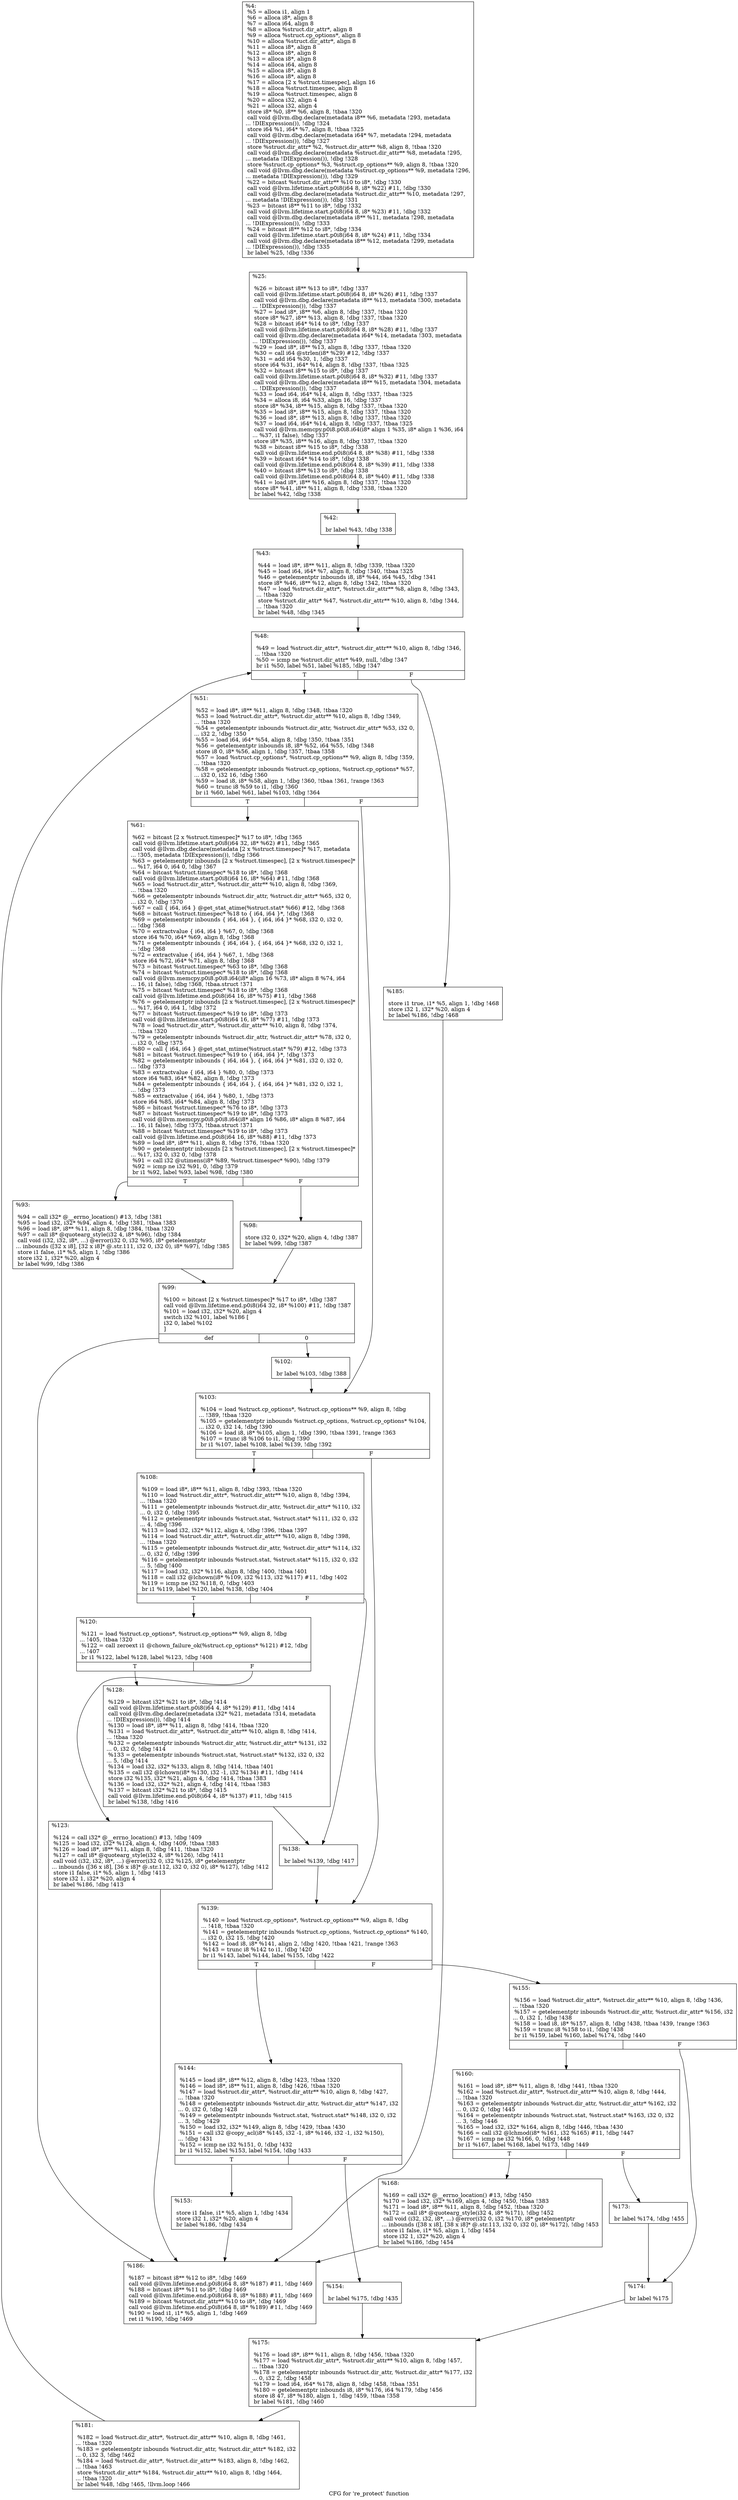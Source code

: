 digraph "CFG for 're_protect' function" {
	label="CFG for 're_protect' function";

	Node0x119d820 [shape=record,label="{%4:\l  %5 = alloca i1, align 1\l  %6 = alloca i8*, align 8\l  %7 = alloca i64, align 8\l  %8 = alloca %struct.dir_attr*, align 8\l  %9 = alloca %struct.cp_options*, align 8\l  %10 = alloca %struct.dir_attr*, align 8\l  %11 = alloca i8*, align 8\l  %12 = alloca i8*, align 8\l  %13 = alloca i8*, align 8\l  %14 = alloca i64, align 8\l  %15 = alloca i8*, align 8\l  %16 = alloca i8*, align 8\l  %17 = alloca [2 x %struct.timespec], align 16\l  %18 = alloca %struct.timespec, align 8\l  %19 = alloca %struct.timespec, align 8\l  %20 = alloca i32, align 4\l  %21 = alloca i32, align 4\l  store i8* %0, i8** %6, align 8, !tbaa !320\l  call void @llvm.dbg.declare(metadata i8** %6, metadata !293, metadata\l... !DIExpression()), !dbg !324\l  store i64 %1, i64* %7, align 8, !tbaa !325\l  call void @llvm.dbg.declare(metadata i64* %7, metadata !294, metadata\l... !DIExpression()), !dbg !327\l  store %struct.dir_attr* %2, %struct.dir_attr** %8, align 8, !tbaa !320\l  call void @llvm.dbg.declare(metadata %struct.dir_attr** %8, metadata !295,\l... metadata !DIExpression()), !dbg !328\l  store %struct.cp_options* %3, %struct.cp_options** %9, align 8, !tbaa !320\l  call void @llvm.dbg.declare(metadata %struct.cp_options** %9, metadata !296,\l... metadata !DIExpression()), !dbg !329\l  %22 = bitcast %struct.dir_attr** %10 to i8*, !dbg !330\l  call void @llvm.lifetime.start.p0i8(i64 8, i8* %22) #11, !dbg !330\l  call void @llvm.dbg.declare(metadata %struct.dir_attr** %10, metadata !297,\l... metadata !DIExpression()), !dbg !331\l  %23 = bitcast i8** %11 to i8*, !dbg !332\l  call void @llvm.lifetime.start.p0i8(i64 8, i8* %23) #11, !dbg !332\l  call void @llvm.dbg.declare(metadata i8** %11, metadata !298, metadata\l... !DIExpression()), !dbg !333\l  %24 = bitcast i8** %12 to i8*, !dbg !334\l  call void @llvm.lifetime.start.p0i8(i64 8, i8* %24) #11, !dbg !334\l  call void @llvm.dbg.declare(metadata i8** %12, metadata !299, metadata\l... !DIExpression()), !dbg !335\l  br label %25, !dbg !336\l}"];
	Node0x119d820 -> Node0x119da20;
	Node0x119da20 [shape=record,label="{%25:\l\l  %26 = bitcast i8** %13 to i8*, !dbg !337\l  call void @llvm.lifetime.start.p0i8(i64 8, i8* %26) #11, !dbg !337\l  call void @llvm.dbg.declare(metadata i8** %13, metadata !300, metadata\l... !DIExpression()), !dbg !337\l  %27 = load i8*, i8** %6, align 8, !dbg !337, !tbaa !320\l  store i8* %27, i8** %13, align 8, !dbg !337, !tbaa !320\l  %28 = bitcast i64* %14 to i8*, !dbg !337\l  call void @llvm.lifetime.start.p0i8(i64 8, i8* %28) #11, !dbg !337\l  call void @llvm.dbg.declare(metadata i64* %14, metadata !303, metadata\l... !DIExpression()), !dbg !337\l  %29 = load i8*, i8** %13, align 8, !dbg !337, !tbaa !320\l  %30 = call i64 @strlen(i8* %29) #12, !dbg !337\l  %31 = add i64 %30, 1, !dbg !337\l  store i64 %31, i64* %14, align 8, !dbg !337, !tbaa !325\l  %32 = bitcast i8** %15 to i8*, !dbg !337\l  call void @llvm.lifetime.start.p0i8(i64 8, i8* %32) #11, !dbg !337\l  call void @llvm.dbg.declare(metadata i8** %15, metadata !304, metadata\l... !DIExpression()), !dbg !337\l  %33 = load i64, i64* %14, align 8, !dbg !337, !tbaa !325\l  %34 = alloca i8, i64 %33, align 16, !dbg !337\l  store i8* %34, i8** %15, align 8, !dbg !337, !tbaa !320\l  %35 = load i8*, i8** %15, align 8, !dbg !337, !tbaa !320\l  %36 = load i8*, i8** %13, align 8, !dbg !337, !tbaa !320\l  %37 = load i64, i64* %14, align 8, !dbg !337, !tbaa !325\l  call void @llvm.memcpy.p0i8.p0i8.i64(i8* align 1 %35, i8* align 1 %36, i64\l... %37, i1 false), !dbg !337\l  store i8* %35, i8** %16, align 8, !dbg !337, !tbaa !320\l  %38 = bitcast i8** %15 to i8*, !dbg !338\l  call void @llvm.lifetime.end.p0i8(i64 8, i8* %38) #11, !dbg !338\l  %39 = bitcast i64* %14 to i8*, !dbg !338\l  call void @llvm.lifetime.end.p0i8(i64 8, i8* %39) #11, !dbg !338\l  %40 = bitcast i8** %13 to i8*, !dbg !338\l  call void @llvm.lifetime.end.p0i8(i64 8, i8* %40) #11, !dbg !338\l  %41 = load i8*, i8** %16, align 8, !dbg !337, !tbaa !320\l  store i8* %41, i8** %11, align 8, !dbg !338, !tbaa !320\l  br label %42, !dbg !338\l}"];
	Node0x119da20 -> Node0x119da70;
	Node0x119da70 [shape=record,label="{%42:\l\l  br label %43, !dbg !338\l}"];
	Node0x119da70 -> Node0x119dac0;
	Node0x119dac0 [shape=record,label="{%43:\l\l  %44 = load i8*, i8** %11, align 8, !dbg !339, !tbaa !320\l  %45 = load i64, i64* %7, align 8, !dbg !340, !tbaa !325\l  %46 = getelementptr inbounds i8, i8* %44, i64 %45, !dbg !341\l  store i8* %46, i8** %12, align 8, !dbg !342, !tbaa !320\l  %47 = load %struct.dir_attr*, %struct.dir_attr** %8, align 8, !dbg !343,\l... !tbaa !320\l  store %struct.dir_attr* %47, %struct.dir_attr** %10, align 8, !dbg !344,\l... !tbaa !320\l  br label %48, !dbg !345\l}"];
	Node0x119dac0 -> Node0x119db10;
	Node0x119db10 [shape=record,label="{%48:\l\l  %49 = load %struct.dir_attr*, %struct.dir_attr** %10, align 8, !dbg !346,\l... !tbaa !320\l  %50 = icmp ne %struct.dir_attr* %49, null, !dbg !347\l  br i1 %50, label %51, label %185, !dbg !347\l|{<s0>T|<s1>F}}"];
	Node0x119db10:s0 -> Node0x119db60;
	Node0x119db10:s1 -> Node0x119e290;
	Node0x119db60 [shape=record,label="{%51:\l\l  %52 = load i8*, i8** %11, align 8, !dbg !348, !tbaa !320\l  %53 = load %struct.dir_attr*, %struct.dir_attr** %10, align 8, !dbg !349,\l... !tbaa !320\l  %54 = getelementptr inbounds %struct.dir_attr, %struct.dir_attr* %53, i32 0,\l... i32 2, !dbg !350\l  %55 = load i64, i64* %54, align 8, !dbg !350, !tbaa !351\l  %56 = getelementptr inbounds i8, i8* %52, i64 %55, !dbg !348\l  store i8 0, i8* %56, align 1, !dbg !357, !tbaa !358\l  %57 = load %struct.cp_options*, %struct.cp_options** %9, align 8, !dbg !359,\l... !tbaa !320\l  %58 = getelementptr inbounds %struct.cp_options, %struct.cp_options* %57,\l... i32 0, i32 16, !dbg !360\l  %59 = load i8, i8* %58, align 1, !dbg !360, !tbaa !361, !range !363\l  %60 = trunc i8 %59 to i1, !dbg !360\l  br i1 %60, label %61, label %103, !dbg !364\l|{<s0>T|<s1>F}}"];
	Node0x119db60:s0 -> Node0x119dbb0;
	Node0x119db60:s1 -> Node0x119dd40;
	Node0x119dbb0 [shape=record,label="{%61:\l\l  %62 = bitcast [2 x %struct.timespec]* %17 to i8*, !dbg !365\l  call void @llvm.lifetime.start.p0i8(i64 32, i8* %62) #11, !dbg !365\l  call void @llvm.dbg.declare(metadata [2 x %struct.timespec]* %17, metadata\l... !305, metadata !DIExpression()), !dbg !366\l  %63 = getelementptr inbounds [2 x %struct.timespec], [2 x %struct.timespec]*\l... %17, i64 0, i64 0, !dbg !367\l  %64 = bitcast %struct.timespec* %18 to i8*, !dbg !368\l  call void @llvm.lifetime.start.p0i8(i64 16, i8* %64) #11, !dbg !368\l  %65 = load %struct.dir_attr*, %struct.dir_attr** %10, align 8, !dbg !369,\l... !tbaa !320\l  %66 = getelementptr inbounds %struct.dir_attr, %struct.dir_attr* %65, i32 0,\l... i32 0, !dbg !370\l  %67 = call \{ i64, i64 \} @get_stat_atime(%struct.stat* %66) #12, !dbg !368\l  %68 = bitcast %struct.timespec* %18 to \{ i64, i64 \}*, !dbg !368\l  %69 = getelementptr inbounds \{ i64, i64 \}, \{ i64, i64 \}* %68, i32 0, i32 0,\l... !dbg !368\l  %70 = extractvalue \{ i64, i64 \} %67, 0, !dbg !368\l  store i64 %70, i64* %69, align 8, !dbg !368\l  %71 = getelementptr inbounds \{ i64, i64 \}, \{ i64, i64 \}* %68, i32 0, i32 1,\l... !dbg !368\l  %72 = extractvalue \{ i64, i64 \} %67, 1, !dbg !368\l  store i64 %72, i64* %71, align 8, !dbg !368\l  %73 = bitcast %struct.timespec* %63 to i8*, !dbg !368\l  %74 = bitcast %struct.timespec* %18 to i8*, !dbg !368\l  call void @llvm.memcpy.p0i8.p0i8.i64(i8* align 16 %73, i8* align 8 %74, i64\l... 16, i1 false), !dbg !368, !tbaa.struct !371\l  %75 = bitcast %struct.timespec* %18 to i8*, !dbg !368\l  call void @llvm.lifetime.end.p0i8(i64 16, i8* %75) #11, !dbg !368\l  %76 = getelementptr inbounds [2 x %struct.timespec], [2 x %struct.timespec]*\l... %17, i64 0, i64 1, !dbg !372\l  %77 = bitcast %struct.timespec* %19 to i8*, !dbg !373\l  call void @llvm.lifetime.start.p0i8(i64 16, i8* %77) #11, !dbg !373\l  %78 = load %struct.dir_attr*, %struct.dir_attr** %10, align 8, !dbg !374,\l... !tbaa !320\l  %79 = getelementptr inbounds %struct.dir_attr, %struct.dir_attr* %78, i32 0,\l... i32 0, !dbg !375\l  %80 = call \{ i64, i64 \} @get_stat_mtime(%struct.stat* %79) #12, !dbg !373\l  %81 = bitcast %struct.timespec* %19 to \{ i64, i64 \}*, !dbg !373\l  %82 = getelementptr inbounds \{ i64, i64 \}, \{ i64, i64 \}* %81, i32 0, i32 0,\l... !dbg !373\l  %83 = extractvalue \{ i64, i64 \} %80, 0, !dbg !373\l  store i64 %83, i64* %82, align 8, !dbg !373\l  %84 = getelementptr inbounds \{ i64, i64 \}, \{ i64, i64 \}* %81, i32 0, i32 1,\l... !dbg !373\l  %85 = extractvalue \{ i64, i64 \} %80, 1, !dbg !373\l  store i64 %85, i64* %84, align 8, !dbg !373\l  %86 = bitcast %struct.timespec* %76 to i8*, !dbg !373\l  %87 = bitcast %struct.timespec* %19 to i8*, !dbg !373\l  call void @llvm.memcpy.p0i8.p0i8.i64(i8* align 16 %86, i8* align 8 %87, i64\l... 16, i1 false), !dbg !373, !tbaa.struct !371\l  %88 = bitcast %struct.timespec* %19 to i8*, !dbg !373\l  call void @llvm.lifetime.end.p0i8(i64 16, i8* %88) #11, !dbg !373\l  %89 = load i8*, i8** %11, align 8, !dbg !376, !tbaa !320\l  %90 = getelementptr inbounds [2 x %struct.timespec], [2 x %struct.timespec]*\l... %17, i32 0, i32 0, !dbg !378\l  %91 = call i32 @utimens(i8* %89, %struct.timespec* %90), !dbg !379\l  %92 = icmp ne i32 %91, 0, !dbg !379\l  br i1 %92, label %93, label %98, !dbg !380\l|{<s0>T|<s1>F}}"];
	Node0x119dbb0:s0 -> Node0x119dc00;
	Node0x119dbb0:s1 -> Node0x119dc50;
	Node0x119dc00 [shape=record,label="{%93:\l\l  %94 = call i32* @__errno_location() #13, !dbg !381\l  %95 = load i32, i32* %94, align 4, !dbg !381, !tbaa !383\l  %96 = load i8*, i8** %11, align 8, !dbg !384, !tbaa !320\l  %97 = call i8* @quotearg_style(i32 4, i8* %96), !dbg !384\l  call void (i32, i32, i8*, ...) @error(i32 0, i32 %95, i8* getelementptr\l... inbounds ([32 x i8], [32 x i8]* @.str.111, i32 0, i32 0), i8* %97), !dbg !385\l  store i1 false, i1* %5, align 1, !dbg !386\l  store i32 1, i32* %20, align 4\l  br label %99, !dbg !386\l}"];
	Node0x119dc00 -> Node0x119dca0;
	Node0x119dc50 [shape=record,label="{%98:\l\l  store i32 0, i32* %20, align 4, !dbg !387\l  br label %99, !dbg !387\l}"];
	Node0x119dc50 -> Node0x119dca0;
	Node0x119dca0 [shape=record,label="{%99:\l\l  %100 = bitcast [2 x %struct.timespec]* %17 to i8*, !dbg !387\l  call void @llvm.lifetime.end.p0i8(i64 32, i8* %100) #11, !dbg !387\l  %101 = load i32, i32* %20, align 4\l  switch i32 %101, label %186 [\l    i32 0, label %102\l  ]\l|{<s0>def|<s1>0}}"];
	Node0x119dca0:s0 -> Node0x119e2e0;
	Node0x119dca0:s1 -> Node0x119dcf0;
	Node0x119dcf0 [shape=record,label="{%102:\l\l  br label %103, !dbg !388\l}"];
	Node0x119dcf0 -> Node0x119dd40;
	Node0x119dd40 [shape=record,label="{%103:\l\l  %104 = load %struct.cp_options*, %struct.cp_options** %9, align 8, !dbg\l... !389, !tbaa !320\l  %105 = getelementptr inbounds %struct.cp_options, %struct.cp_options* %104,\l... i32 0, i32 14, !dbg !390\l  %106 = load i8, i8* %105, align 1, !dbg !390, !tbaa !391, !range !363\l  %107 = trunc i8 %106 to i1, !dbg !390\l  br i1 %107, label %108, label %139, !dbg !392\l|{<s0>T|<s1>F}}"];
	Node0x119dd40:s0 -> Node0x119dd90;
	Node0x119dd40:s1 -> Node0x119df20;
	Node0x119dd90 [shape=record,label="{%108:\l\l  %109 = load i8*, i8** %11, align 8, !dbg !393, !tbaa !320\l  %110 = load %struct.dir_attr*, %struct.dir_attr** %10, align 8, !dbg !394,\l... !tbaa !320\l  %111 = getelementptr inbounds %struct.dir_attr, %struct.dir_attr* %110, i32\l... 0, i32 0, !dbg !395\l  %112 = getelementptr inbounds %struct.stat, %struct.stat* %111, i32 0, i32\l... 4, !dbg !396\l  %113 = load i32, i32* %112, align 4, !dbg !396, !tbaa !397\l  %114 = load %struct.dir_attr*, %struct.dir_attr** %10, align 8, !dbg !398,\l... !tbaa !320\l  %115 = getelementptr inbounds %struct.dir_attr, %struct.dir_attr* %114, i32\l... 0, i32 0, !dbg !399\l  %116 = getelementptr inbounds %struct.stat, %struct.stat* %115, i32 0, i32\l... 5, !dbg !400\l  %117 = load i32, i32* %116, align 8, !dbg !400, !tbaa !401\l  %118 = call i32 @lchown(i8* %109, i32 %113, i32 %117) #11, !dbg !402\l  %119 = icmp ne i32 %118, 0, !dbg !403\l  br i1 %119, label %120, label %138, !dbg !404\l|{<s0>T|<s1>F}}"];
	Node0x119dd90:s0 -> Node0x119dde0;
	Node0x119dd90:s1 -> Node0x119ded0;
	Node0x119dde0 [shape=record,label="{%120:\l\l  %121 = load %struct.cp_options*, %struct.cp_options** %9, align 8, !dbg\l... !405, !tbaa !320\l  %122 = call zeroext i1 @chown_failure_ok(%struct.cp_options* %121) #12, !dbg\l... !407\l  br i1 %122, label %128, label %123, !dbg !408\l|{<s0>T|<s1>F}}"];
	Node0x119dde0:s0 -> Node0x119de80;
	Node0x119dde0:s1 -> Node0x119de30;
	Node0x119de30 [shape=record,label="{%123:\l\l  %124 = call i32* @__errno_location() #13, !dbg !409\l  %125 = load i32, i32* %124, align 4, !dbg !409, !tbaa !383\l  %126 = load i8*, i8** %11, align 8, !dbg !411, !tbaa !320\l  %127 = call i8* @quotearg_style(i32 4, i8* %126), !dbg !411\l  call void (i32, i32, i8*, ...) @error(i32 0, i32 %125, i8* getelementptr\l... inbounds ([36 x i8], [36 x i8]* @.str.112, i32 0, i32 0), i8* %127), !dbg !412\l  store i1 false, i1* %5, align 1, !dbg !413\l  store i32 1, i32* %20, align 4\l  br label %186, !dbg !413\l}"];
	Node0x119de30 -> Node0x119e2e0;
	Node0x119de80 [shape=record,label="{%128:\l\l  %129 = bitcast i32* %21 to i8*, !dbg !414\l  call void @llvm.lifetime.start.p0i8(i64 4, i8* %129) #11, !dbg !414\l  call void @llvm.dbg.declare(metadata i32* %21, metadata !314, metadata\l... !DIExpression()), !dbg !414\l  %130 = load i8*, i8** %11, align 8, !dbg !414, !tbaa !320\l  %131 = load %struct.dir_attr*, %struct.dir_attr** %10, align 8, !dbg !414,\l... !tbaa !320\l  %132 = getelementptr inbounds %struct.dir_attr, %struct.dir_attr* %131, i32\l... 0, i32 0, !dbg !414\l  %133 = getelementptr inbounds %struct.stat, %struct.stat* %132, i32 0, i32\l... 5, !dbg !414\l  %134 = load i32, i32* %133, align 8, !dbg !414, !tbaa !401\l  %135 = call i32 @lchown(i8* %130, i32 -1, i32 %134) #11, !dbg !414\l  store i32 %135, i32* %21, align 4, !dbg !414, !tbaa !383\l  %136 = load i32, i32* %21, align 4, !dbg !414, !tbaa !383\l  %137 = bitcast i32* %21 to i8*, !dbg !415\l  call void @llvm.lifetime.end.p0i8(i64 4, i8* %137) #11, !dbg !415\l  br label %138, !dbg !416\l}"];
	Node0x119de80 -> Node0x119ded0;
	Node0x119ded0 [shape=record,label="{%138:\l\l  br label %139, !dbg !417\l}"];
	Node0x119ded0 -> Node0x119df20;
	Node0x119df20 [shape=record,label="{%139:\l\l  %140 = load %struct.cp_options*, %struct.cp_options** %9, align 8, !dbg\l... !418, !tbaa !320\l  %141 = getelementptr inbounds %struct.cp_options, %struct.cp_options* %140,\l... i32 0, i32 15, !dbg !420\l  %142 = load i8, i8* %141, align 2, !dbg !420, !tbaa !421, !range !363\l  %143 = trunc i8 %142 to i1, !dbg !420\l  br i1 %143, label %144, label %155, !dbg !422\l|{<s0>T|<s1>F}}"];
	Node0x119df20:s0 -> Node0x119df70;
	Node0x119df20:s1 -> Node0x119e060;
	Node0x119df70 [shape=record,label="{%144:\l\l  %145 = load i8*, i8** %12, align 8, !dbg !423, !tbaa !320\l  %146 = load i8*, i8** %11, align 8, !dbg !426, !tbaa !320\l  %147 = load %struct.dir_attr*, %struct.dir_attr** %10, align 8, !dbg !427,\l... !tbaa !320\l  %148 = getelementptr inbounds %struct.dir_attr, %struct.dir_attr* %147, i32\l... 0, i32 0, !dbg !428\l  %149 = getelementptr inbounds %struct.stat, %struct.stat* %148, i32 0, i32\l... 3, !dbg !429\l  %150 = load i32, i32* %149, align 8, !dbg !429, !tbaa !430\l  %151 = call i32 @copy_acl(i8* %145, i32 -1, i8* %146, i32 -1, i32 %150),\l... !dbg !431\l  %152 = icmp ne i32 %151, 0, !dbg !432\l  br i1 %152, label %153, label %154, !dbg !433\l|{<s0>T|<s1>F}}"];
	Node0x119df70:s0 -> Node0x119dfc0;
	Node0x119df70:s1 -> Node0x119e010;
	Node0x119dfc0 [shape=record,label="{%153:\l\l  store i1 false, i1* %5, align 1, !dbg !434\l  store i32 1, i32* %20, align 4\l  br label %186, !dbg !434\l}"];
	Node0x119dfc0 -> Node0x119e2e0;
	Node0x119e010 [shape=record,label="{%154:\l\l  br label %175, !dbg !435\l}"];
	Node0x119e010 -> Node0x119e1f0;
	Node0x119e060 [shape=record,label="{%155:\l\l  %156 = load %struct.dir_attr*, %struct.dir_attr** %10, align 8, !dbg !436,\l... !tbaa !320\l  %157 = getelementptr inbounds %struct.dir_attr, %struct.dir_attr* %156, i32\l... 0, i32 1, !dbg !438\l  %158 = load i8, i8* %157, align 8, !dbg !438, !tbaa !439, !range !363\l  %159 = trunc i8 %158 to i1, !dbg !438\l  br i1 %159, label %160, label %174, !dbg !440\l|{<s0>T|<s1>F}}"];
	Node0x119e060:s0 -> Node0x119e0b0;
	Node0x119e060:s1 -> Node0x119e1a0;
	Node0x119e0b0 [shape=record,label="{%160:\l\l  %161 = load i8*, i8** %11, align 8, !dbg !441, !tbaa !320\l  %162 = load %struct.dir_attr*, %struct.dir_attr** %10, align 8, !dbg !444,\l... !tbaa !320\l  %163 = getelementptr inbounds %struct.dir_attr, %struct.dir_attr* %162, i32\l... 0, i32 0, !dbg !445\l  %164 = getelementptr inbounds %struct.stat, %struct.stat* %163, i32 0, i32\l... 3, !dbg !446\l  %165 = load i32, i32* %164, align 8, !dbg !446, !tbaa !430\l  %166 = call i32 @lchmod(i8* %161, i32 %165) #11, !dbg !447\l  %167 = icmp ne i32 %166, 0, !dbg !448\l  br i1 %167, label %168, label %173, !dbg !449\l|{<s0>T|<s1>F}}"];
	Node0x119e0b0:s0 -> Node0x119e100;
	Node0x119e0b0:s1 -> Node0x119e150;
	Node0x119e100 [shape=record,label="{%168:\l\l  %169 = call i32* @__errno_location() #13, !dbg !450\l  %170 = load i32, i32* %169, align 4, !dbg !450, !tbaa !383\l  %171 = load i8*, i8** %11, align 8, !dbg !452, !tbaa !320\l  %172 = call i8* @quotearg_style(i32 4, i8* %171), !dbg !452\l  call void (i32, i32, i8*, ...) @error(i32 0, i32 %170, i8* getelementptr\l... inbounds ([38 x i8], [38 x i8]* @.str.113, i32 0, i32 0), i8* %172), !dbg !453\l  store i1 false, i1* %5, align 1, !dbg !454\l  store i32 1, i32* %20, align 4\l  br label %186, !dbg !454\l}"];
	Node0x119e100 -> Node0x119e2e0;
	Node0x119e150 [shape=record,label="{%173:\l\l  br label %174, !dbg !455\l}"];
	Node0x119e150 -> Node0x119e1a0;
	Node0x119e1a0 [shape=record,label="{%174:\l\l  br label %175\l}"];
	Node0x119e1a0 -> Node0x119e1f0;
	Node0x119e1f0 [shape=record,label="{%175:\l\l  %176 = load i8*, i8** %11, align 8, !dbg !456, !tbaa !320\l  %177 = load %struct.dir_attr*, %struct.dir_attr** %10, align 8, !dbg !457,\l... !tbaa !320\l  %178 = getelementptr inbounds %struct.dir_attr, %struct.dir_attr* %177, i32\l... 0, i32 2, !dbg !458\l  %179 = load i64, i64* %178, align 8, !dbg !458, !tbaa !351\l  %180 = getelementptr inbounds i8, i8* %176, i64 %179, !dbg !456\l  store i8 47, i8* %180, align 1, !dbg !459, !tbaa !358\l  br label %181, !dbg !460\l}"];
	Node0x119e1f0 -> Node0x119e240;
	Node0x119e240 [shape=record,label="{%181:\l\l  %182 = load %struct.dir_attr*, %struct.dir_attr** %10, align 8, !dbg !461,\l... !tbaa !320\l  %183 = getelementptr inbounds %struct.dir_attr, %struct.dir_attr* %182, i32\l... 0, i32 3, !dbg !462\l  %184 = load %struct.dir_attr*, %struct.dir_attr** %183, align 8, !dbg !462,\l... !tbaa !463\l  store %struct.dir_attr* %184, %struct.dir_attr** %10, align 8, !dbg !464,\l... !tbaa !320\l  br label %48, !dbg !465, !llvm.loop !466\l}"];
	Node0x119e240 -> Node0x119db10;
	Node0x119e290 [shape=record,label="{%185:\l\l  store i1 true, i1* %5, align 1, !dbg !468\l  store i32 1, i32* %20, align 4\l  br label %186, !dbg !468\l}"];
	Node0x119e290 -> Node0x119e2e0;
	Node0x119e2e0 [shape=record,label="{%186:\l\l  %187 = bitcast i8** %12 to i8*, !dbg !469\l  call void @llvm.lifetime.end.p0i8(i64 8, i8* %187) #11, !dbg !469\l  %188 = bitcast i8** %11 to i8*, !dbg !469\l  call void @llvm.lifetime.end.p0i8(i64 8, i8* %188) #11, !dbg !469\l  %189 = bitcast %struct.dir_attr** %10 to i8*, !dbg !469\l  call void @llvm.lifetime.end.p0i8(i64 8, i8* %189) #11, !dbg !469\l  %190 = load i1, i1* %5, align 1, !dbg !469\l  ret i1 %190, !dbg !469\l}"];
}
